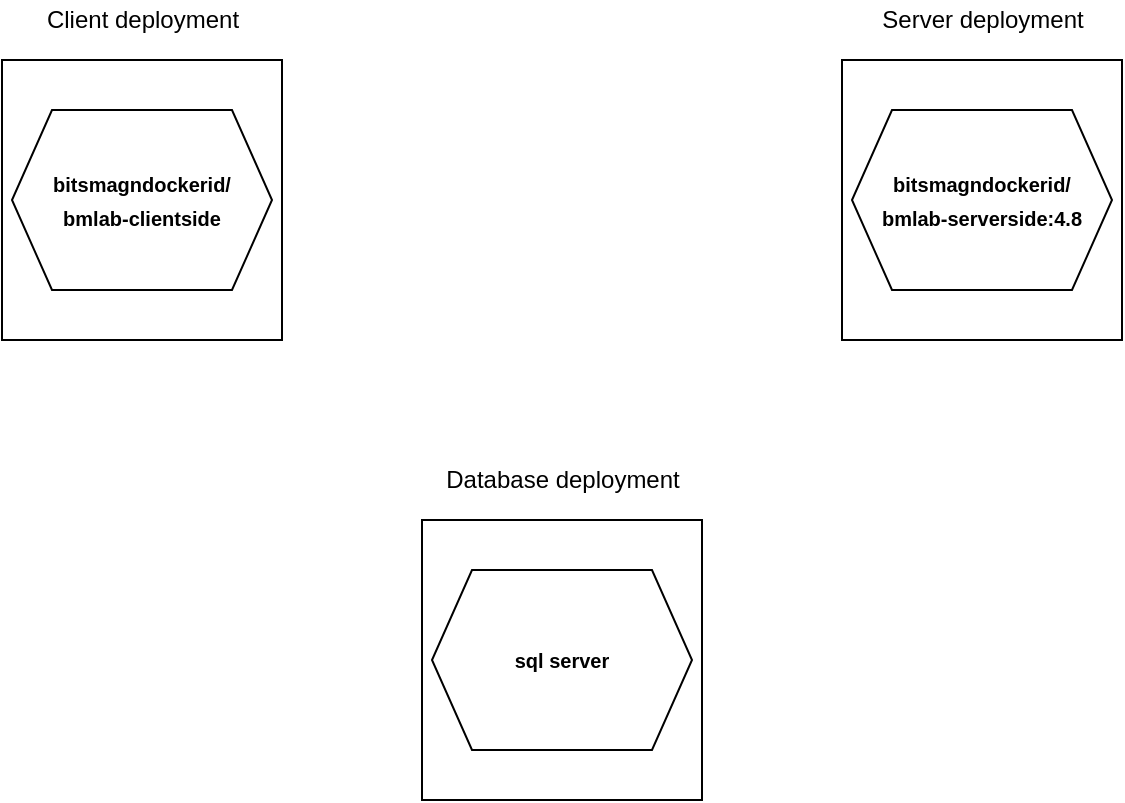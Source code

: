 <mxfile version="16.5.6" type="github">
  <diagram id="Yxp9PoUnUxP1NaLP5iOf" name="Page-1">
    <mxGraphModel dx="1422" dy="762" grid="1" gridSize="10" guides="1" tooltips="1" connect="1" arrows="1" fold="1" page="1" pageScale="1" pageWidth="827" pageHeight="1169" math="0" shadow="0">
      <root>
        <mxCell id="0" />
        <mxCell id="1" parent="0" />
        <mxCell id="m-23ioZxau1tO63Z2RKs-1" value="" style="whiteSpace=wrap;html=1;aspect=fixed;" vertex="1" parent="1">
          <mxGeometry x="560" y="200" width="140" height="140" as="geometry" />
        </mxCell>
        <mxCell id="m-23ioZxau1tO63Z2RKs-2" value="Server deployment" style="text;html=1;align=center;verticalAlign=middle;resizable=0;points=[];autosize=1;strokeColor=none;fillColor=none;" vertex="1" parent="1">
          <mxGeometry x="570" y="170" width="120" height="20" as="geometry" />
        </mxCell>
        <mxCell id="m-23ioZxau1tO63Z2RKs-3" value="&lt;p style=&quot;line-height: 1.7 ; font-size: 10px&quot;&gt;&lt;b&gt;&lt;span&gt;bitsmagndockerid/&lt;/span&gt;&lt;br&gt;&lt;span&gt;bmlab-serverside:4.8&lt;/span&gt;&lt;/b&gt;&lt;/p&gt;" style="shape=hexagon;perimeter=hexagonPerimeter2;whiteSpace=wrap;html=1;fixedSize=1;" vertex="1" parent="1">
          <mxGeometry x="565" y="225" width="130" height="90" as="geometry" />
        </mxCell>
        <mxCell id="m-23ioZxau1tO63Z2RKs-10" value="" style="whiteSpace=wrap;html=1;aspect=fixed;" vertex="1" parent="1">
          <mxGeometry x="140" y="200" width="140" height="140" as="geometry" />
        </mxCell>
        <mxCell id="m-23ioZxau1tO63Z2RKs-11" value="Client deployment" style="text;html=1;align=center;verticalAlign=middle;resizable=0;points=[];autosize=1;strokeColor=none;fillColor=none;" vertex="1" parent="1">
          <mxGeometry x="155" y="170" width="110" height="20" as="geometry" />
        </mxCell>
        <mxCell id="m-23ioZxau1tO63Z2RKs-12" value="&lt;p style=&quot;line-height: 1.7 ; font-size: 10px&quot;&gt;&lt;b&gt;&lt;span&gt;bitsmagndockerid/&lt;/span&gt;&lt;br&gt;&lt;span&gt;bmlab-clientside&lt;/span&gt;&lt;/b&gt;&lt;/p&gt;" style="shape=hexagon;perimeter=hexagonPerimeter2;whiteSpace=wrap;html=1;fixedSize=1;" vertex="1" parent="1">
          <mxGeometry x="145" y="225" width="130" height="90" as="geometry" />
        </mxCell>
        <mxCell id="m-23ioZxau1tO63Z2RKs-13" value="" style="whiteSpace=wrap;html=1;aspect=fixed;" vertex="1" parent="1">
          <mxGeometry x="350" y="430" width="140" height="140" as="geometry" />
        </mxCell>
        <mxCell id="m-23ioZxau1tO63Z2RKs-14" value="Database deployment" style="text;html=1;align=center;verticalAlign=middle;resizable=0;points=[];autosize=1;strokeColor=none;fillColor=none;" vertex="1" parent="1">
          <mxGeometry x="355" y="400" width="130" height="20" as="geometry" />
        </mxCell>
        <mxCell id="m-23ioZxau1tO63Z2RKs-15" value="&lt;p style=&quot;line-height: 1.7 ; font-size: 10px&quot;&gt;&lt;b&gt;sql server&lt;/b&gt;&lt;/p&gt;" style="shape=hexagon;perimeter=hexagonPerimeter2;whiteSpace=wrap;html=1;fixedSize=1;" vertex="1" parent="1">
          <mxGeometry x="355" y="455" width="130" height="90" as="geometry" />
        </mxCell>
      </root>
    </mxGraphModel>
  </diagram>
</mxfile>
